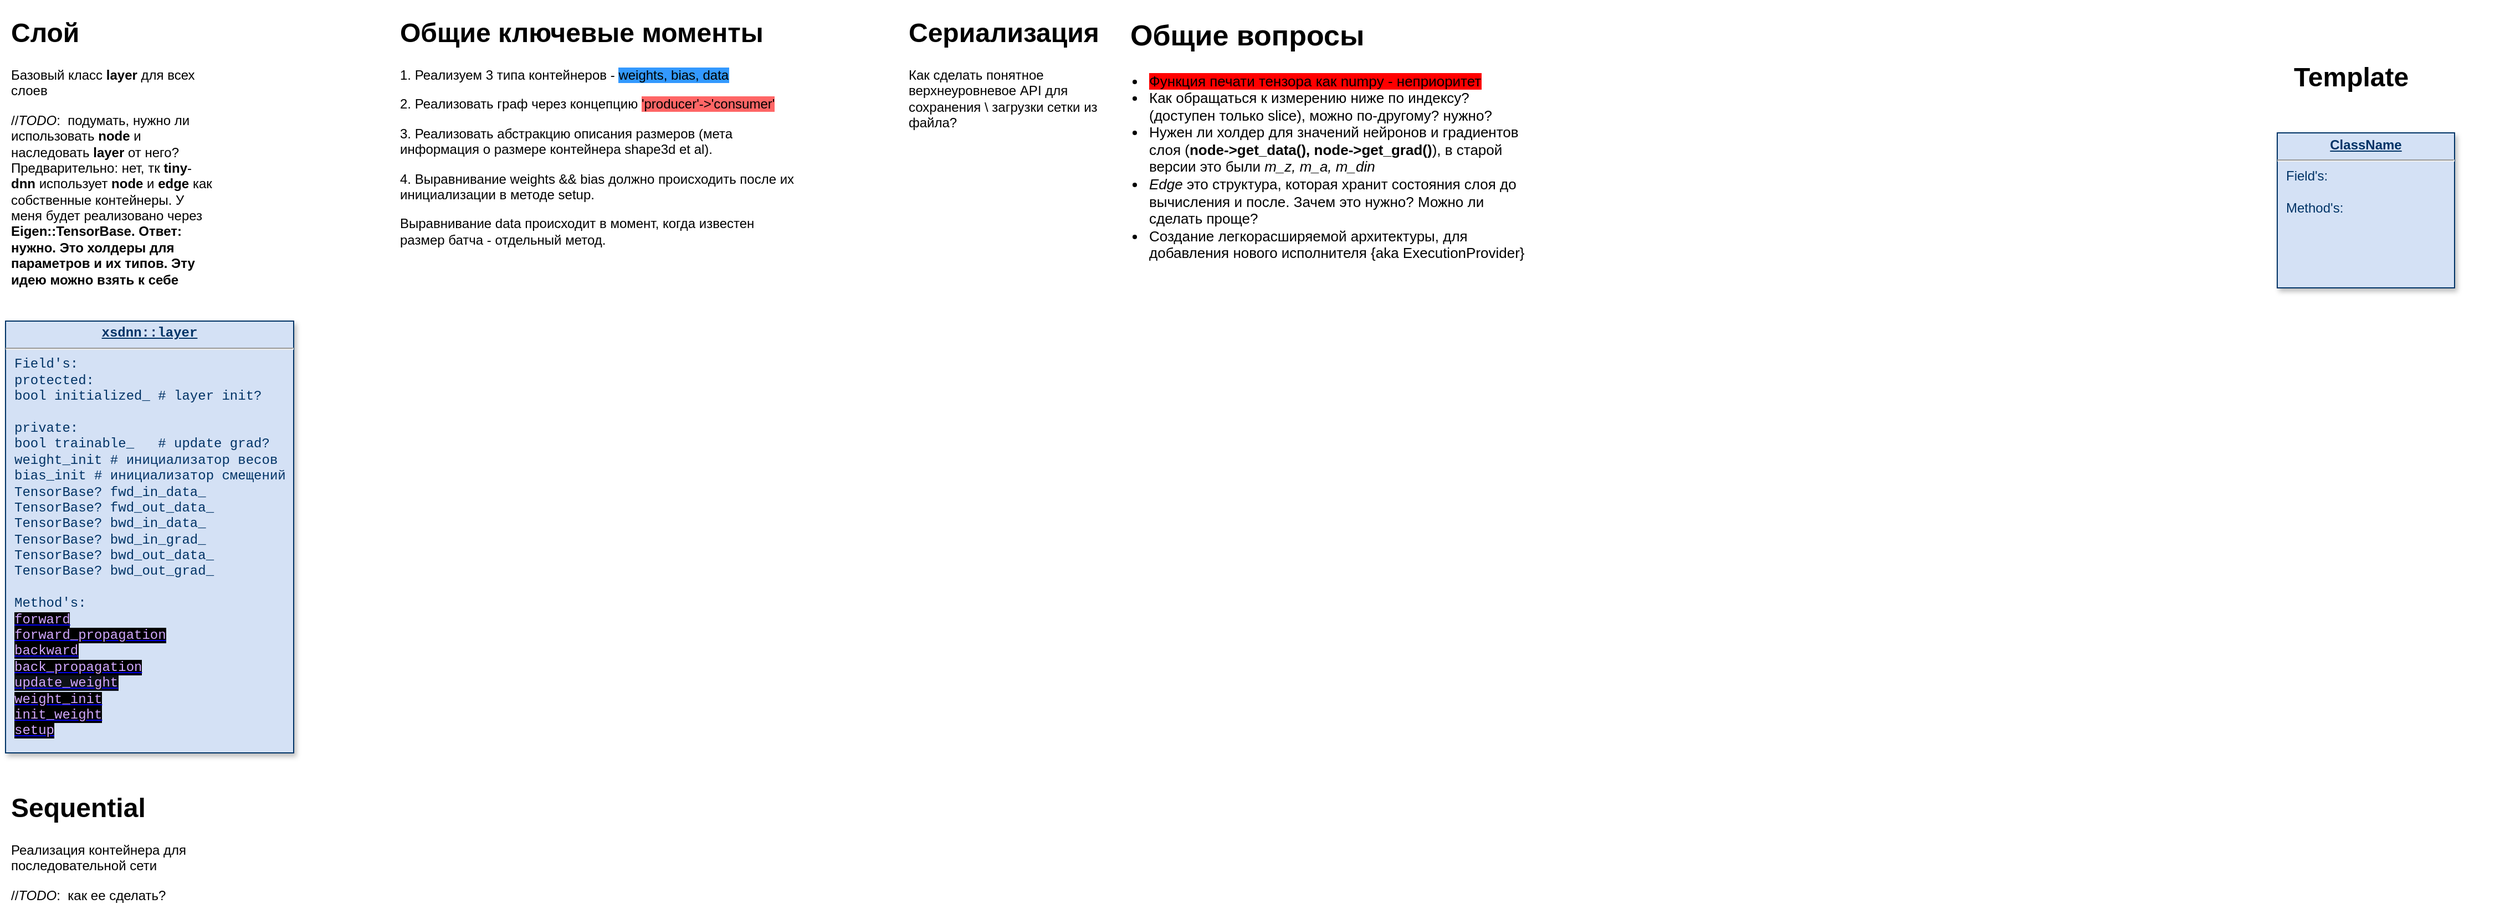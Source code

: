 <mxfile version="20.7.4" type="github" pages="9">
  <diagram name="xsdnn::main" id="efa7a0a1-bf9b-a30e-e6df-94a7791c09e9">
    <mxGraphModel dx="1312" dy="804" grid="1" gridSize="10" guides="1" tooltips="1" connect="1" arrows="1" fold="1" page="1" pageScale="1" pageWidth="2339" pageHeight="3300" background="none" math="0" shadow="0">
      <root>
        <mxCell id="0" />
        <mxCell id="1" parent="0" />
        <mxCell id="3jrJSmBCQ7t12A0o4Kmw-114" value="&lt;p style=&quot;margin: 0px; margin-top: 4px; text-align: center; text-decoration: underline;&quot;&gt;&lt;strong&gt;ClassName&lt;/strong&gt;&lt;/p&gt;&lt;hr&gt;&lt;p style=&quot;margin: 0px; margin-left: 8px;&quot;&gt;Field&#39;s:&lt;/p&gt;&lt;p style=&quot;margin: 0px; margin-left: 8px;&quot;&gt;&lt;br&gt;&lt;/p&gt;&lt;p style=&quot;margin: 0px; margin-left: 8px;&quot;&gt;Method&#39;s:&lt;/p&gt;" style="verticalAlign=top;align=left;overflow=fill;fontSize=12;fontFamily=Helvetica;html=1;strokeColor=#003366;shadow=1;fillColor=#D4E1F5;fontColor=#003366" parent="1" vertex="1">
          <mxGeometry x="2090" y="120" width="160" height="140" as="geometry" />
        </mxCell>
        <mxCell id="3jrJSmBCQ7t12A0o4Kmw-115" value="&lt;h1&gt;Слой&lt;/h1&gt;&lt;p&gt;Базовый класс &lt;b&gt;layer &lt;/b&gt;для всех слоев&lt;/p&gt;&lt;p&gt;&lt;span style=&quot;text-align: center;&quot;&gt;//&lt;i&gt;TODO&lt;/i&gt;:&amp;nbsp; подумать, нужно ли использовать &lt;b&gt;node&lt;/b&gt; и наследовать &lt;b&gt;layer&lt;/b&gt; от него? Предварительно: нет, тк &lt;b&gt;tiny&lt;/b&gt;-&lt;b&gt;dnn&lt;/b&gt; использует &lt;b&gt;node&lt;/b&gt; и &lt;b&gt;edge&lt;/b&gt; как собственные контейнеры. У меня будет реализовано через &lt;b&gt;Eigen::TensorBase. Ответ: нужно. Это холдеры для параметров и их типов. Эту идею можно взять к себе&lt;/b&gt;&lt;/span&gt;&lt;br&gt;&lt;/p&gt;&lt;p&gt;&lt;br&gt;&lt;/p&gt;" style="text;html=1;strokeColor=none;fillColor=none;spacing=5;spacingTop=-20;whiteSpace=wrap;overflow=hidden;rounded=0;" parent="1" vertex="1">
          <mxGeometry x="40" y="10" width="190" height="250" as="geometry" />
        </mxCell>
        <mxCell id="3jrJSmBCQ7t12A0o4Kmw-116" value="&lt;h1&gt;Template&lt;/h1&gt;" style="text;html=1;strokeColor=none;fillColor=none;spacing=5;spacingTop=-20;whiteSpace=wrap;overflow=hidden;rounded=0;" parent="1" vertex="1">
          <mxGeometry x="2100" y="50" width="190" height="50" as="geometry" />
        </mxCell>
        <mxCell id="3jrJSmBCQ7t12A0o4Kmw-117" value="&lt;p style=&quot;margin: 0px; margin-top: 4px; text-align: center; text-decoration: underline;&quot;&gt;&lt;b&gt;xsdnn::layer&lt;/b&gt;&lt;/p&gt;&lt;hr&gt;&lt;p style=&quot;margin: 0px; margin-left: 8px;&quot;&gt;Field&#39;s:&lt;/p&gt;&lt;p style=&quot;margin: 0px; margin-left: 8px;&quot;&gt;protected:&lt;/p&gt;&lt;p style=&quot;margin: 0px; margin-left: 8px;&quot;&gt;bool initialized_ # layer init?&lt;/p&gt;&lt;p style=&quot;margin: 0px; margin-left: 8px;&quot;&gt;&lt;br&gt;&lt;/p&gt;&lt;p style=&quot;margin: 0px; margin-left: 8px;&quot;&gt;private:&lt;/p&gt;&lt;p style=&quot;margin: 0px 0px 0px 8px;&quot;&gt;bool trainable_&amp;nbsp; &amp;nbsp;# update grad?&lt;/p&gt;&lt;p style=&quot;margin: 0px 0px 0px 8px;&quot;&gt;weight_init # инициализатор весов&lt;/p&gt;&lt;p style=&quot;margin: 0px 0px 0px 8px;&quot;&gt;bias_init # инициализатор смещений&lt;/p&gt;&lt;p style=&quot;margin: 0px; margin-left: 8px;&quot;&gt;TensorBase? fwd_in_data_&lt;/p&gt;&lt;p style=&quot;margin: 0px; margin-left: 8px;&quot;&gt;TensorBase? fwd_out_data_&lt;br&gt;&lt;/p&gt;&lt;p style=&quot;margin: 0px; margin-left: 8px;&quot;&gt;TensorBase? bwd_in_data_&lt;br&gt;&lt;/p&gt;&lt;p style=&quot;margin: 0px; margin-left: 8px;&quot;&gt;TensorBase? bwd_in_grad_&lt;br&gt;&lt;/p&gt;&lt;p style=&quot;margin: 0px; margin-left: 8px;&quot;&gt;TensorBase? bwd_out_data_&lt;br&gt;&lt;/p&gt;&lt;p style=&quot;margin: 0px; margin-left: 8px;&quot;&gt;TensorBase? bwd_out_grad_&lt;br&gt;&lt;/p&gt;&lt;p style=&quot;margin: 0px; margin-left: 8px;&quot;&gt;&lt;br&gt;&lt;/p&gt;&lt;p style=&quot;margin: 0px; margin-left: 8px;&quot;&gt;Method&#39;s:&lt;/p&gt;&lt;p style=&quot;margin: 0px; margin-left: 8px;&quot;&gt;&lt;a href=&quot;data:page/id,acLyr5f8MV2qwVlqdKkI&quot;&gt;&lt;font face=&quot;ui-monospace, SFMono-Regular, SF Mono, Menlo, Consolas, Liberation Mono, monospace&quot; color=&quot;#d2a8ff&quot; style=&quot;background-color: rgb(0, 0, 0);&quot;&gt;forward&lt;/font&gt;&lt;/a&gt;&lt;/p&gt;&lt;p style=&quot;margin: 0px; margin-left: 8px;&quot;&gt;&lt;a href=&quot;data:page/id,P51iXEZZl-BP7aw9WZGj&quot;&gt;&lt;font face=&quot;ui-monospace, SFMono-Regular, SF Mono, Menlo, Consolas, Liberation Mono, monospace&quot; color=&quot;#d2a8ff&quot; style=&quot;background-color: rgb(0, 0, 0);&quot;&gt;forward_propagation&lt;/font&gt;&lt;/a&gt;&lt;/p&gt;&lt;p style=&quot;margin: 0px; margin-left: 8px;&quot;&gt;&lt;a href=&quot;data:page/id,9vZ8QekkStvvB2-BGn0U&quot;&gt;&lt;font face=&quot;ui-monospace, SFMono-Regular, SF Mono, Menlo, Consolas, Liberation Mono, monospace&quot; color=&quot;#d2a8ff&quot; style=&quot;background-color: rgb(0, 0, 0);&quot;&gt;backward&lt;/font&gt;&lt;/a&gt;&lt;/p&gt;&lt;p style=&quot;margin: 0px; margin-left: 8px;&quot;&gt;&lt;a href=&quot;data:page/id,YzGOiIOgP3fO_uxTNOQc&quot;&gt;&lt;font face=&quot;ui-monospace, SFMono-Regular, SF Mono, Menlo, Consolas, Liberation Mono, monospace&quot; color=&quot;#d2a8ff&quot; style=&quot;background-color: rgb(0, 0, 0);&quot;&gt;back_propagation&lt;/font&gt;&lt;/a&gt;&lt;/p&gt;&lt;p style=&quot;margin: 0px; margin-left: 8px;&quot;&gt;&lt;span style=&quot;font-family: ui-monospace, SFMono-Regular, &amp;quot;SF Mono&amp;quot;, Menlo, Consolas, &amp;quot;Liberation Mono&amp;quot;, monospace; background-color: rgb(13, 17, 23);&quot;&gt;&lt;a style=&quot;&quot; href=&quot;data:page/id,1ntwXYWYcS74xLM6uAJB&quot;&gt;&lt;font color=&quot;#d2a8ff&quot;&gt;update_weight&lt;/font&gt;&lt;/a&gt;&lt;/span&gt;&lt;br&gt;&lt;/p&gt;&lt;p style=&quot;margin: 0px; margin-left: 8px;&quot;&gt;&lt;a style=&quot;background-color: rgb(0, 0, 0);&quot; href=&quot;data:page/id,imFPhnd7Cz6RNdqDAHEO&quot;&gt;&lt;font face=&quot;ui-monospace, SFMono-Regular, SF Mono, Menlo, Consolas, Liberation Mono, monospace&quot; color=&quot;#d2a8ff&quot;&gt;weight_init&lt;/font&gt;&lt;/a&gt;&lt;/p&gt;&lt;p style=&quot;margin: 0px; margin-left: 8px;&quot;&gt;&lt;a style=&quot;background-color: rgb(0, 0, 0);&quot; href=&quot;data:page/id,p6dzrHT5QFA6u9v4Chr_&quot;&gt;&lt;font color=&quot;#d2a8ff&quot;&gt;init_weight&lt;/font&gt;&lt;/a&gt;&lt;/p&gt;&lt;p style=&quot;margin: 0px; margin-left: 8px;&quot;&gt;&lt;a style=&quot;background-color: rgb(0, 0, 0);&quot; href=&quot;data:page/id,uzz6QVAgYd6YLyIYvyyA&quot;&gt;&lt;font color=&quot;#d2a8ff&quot;&gt;setup&lt;/font&gt;&lt;/a&gt;&lt;/p&gt;" style="verticalAlign=top;align=left;overflow=fill;fontSize=12;fontFamily=ui-monospace, SFMono-Regular, &quot;SF Mono&quot;, Menlo, Consolas, &quot;Liberation Mono&quot;, monospace;html=1;strokeColor=#003366;shadow=1;fillColor=#D4E1F5;fontColor=#003366" parent="1" vertex="1">
          <mxGeometry x="40" y="290" width="260" height="390" as="geometry" />
        </mxCell>
        <mxCell id="_2fx6bxfBk6hNO2VCk2_-2" value="&lt;h1&gt;Сериализация&lt;/h1&gt;&lt;p&gt;Как сделать понятное верхнеуровневое API для сохранения \ загрузки сетки из файла?&amp;nbsp;&lt;/p&gt;" style="text;html=1;strokeColor=none;fillColor=none;spacing=5;spacingTop=-20;whiteSpace=wrap;overflow=hidden;rounded=0;" parent="1" vertex="1">
          <mxGeometry x="850" y="10" width="190" height="120" as="geometry" />
        </mxCell>
        <mxCell id="FIbBD87SsG-cr0epnL6o-1" value="&lt;h1&gt;Общие вопросы&lt;/h1&gt;&lt;p&gt;&lt;br&gt;&lt;/p&gt;" style="text;html=1;strokeColor=none;fillColor=none;spacing=5;spacingTop=-20;whiteSpace=wrap;overflow=hidden;rounded=0;fontSize=13;" parent="1" vertex="1">
          <mxGeometry x="1050" y="10" width="270" height="120" as="geometry" />
        </mxCell>
        <mxCell id="FIbBD87SsG-cr0epnL6o-2" value="&lt;ul&gt;&lt;li&gt;&lt;span style=&quot;background-color: rgb(255, 0, 0);&quot;&gt;Функция печати тензора как numpy - неприоритет&lt;/span&gt;&lt;/li&gt;&lt;li&gt;Как обращаться к измерению ниже по индексу? (доступен только slice), можно по-другому? нужно?&amp;nbsp;&lt;/li&gt;&lt;li&gt;Нужен ли холдер для значений нейронов и градиентов слоя (&lt;b&gt;node-&amp;gt;get_data(), node-&amp;gt;get_grad()&lt;/b&gt;), в старой версии это были &lt;i&gt;m_z, m_a, m_din&lt;/i&gt;&lt;/li&gt;&lt;li&gt;&lt;i&gt;Edge &lt;/i&gt;это структура, которая хранит состояния слоя до вычисления и после. Зачем это нужно? Можно ли сделать проще?&lt;/li&gt;&lt;li&gt;Создание легкорасширяемой архитектуры, для добавления нового исполнителя {aka ExecutionProvider}&lt;/li&gt;&lt;/ul&gt;" style="text;strokeColor=none;fillColor=none;html=1;whiteSpace=wrap;verticalAlign=middle;overflow=hidden;fontSize=13;" parent="1" vertex="1">
          <mxGeometry x="1030" y="50" width="390" height="190" as="geometry" />
        </mxCell>
        <mxCell id="jkYTFeYgwC2KfP83L8r2-1" value="&lt;h1&gt;Sequential&lt;/h1&gt;&lt;p&gt;Реализация контейнера для&amp;nbsp; последовательной сети&lt;/p&gt;&lt;p&gt;&lt;span style=&quot;text-align: center;&quot;&gt;//&lt;i&gt;TODO&lt;/i&gt;:&amp;nbsp; как ее сделать?&lt;/span&gt;&lt;br&gt;&lt;/p&gt;&lt;p&gt;&lt;br&gt;&lt;/p&gt;" style="text;html=1;strokeColor=none;fillColor=none;spacing=5;spacingTop=-20;whiteSpace=wrap;overflow=hidden;rounded=0;" parent="1" vertex="1">
          <mxGeometry x="40" y="710" width="190" height="110" as="geometry" />
        </mxCell>
        <mxCell id="vlH5JGkJwxlnS23OrFSM-1" value="&lt;h1&gt;Общие ключевые моменты&lt;/h1&gt;&lt;p&gt;1. Реализуем 3 типа контейнеров - &lt;span style=&quot;background-color: rgb(51, 153, 255);&quot;&gt;weights, bias, data&lt;/span&gt;&lt;/p&gt;&lt;p&gt;2. Реализовать граф через концепцию &lt;span style=&quot;background-color: rgb(255, 102, 102);&quot;&gt;&#39;producer&#39;-&amp;gt;&#39;consumer&#39;&lt;/span&gt;&lt;/p&gt;&lt;p&gt;3. Реализовать абстракцию описания размеров (мета информация о размере контейнера shape3d et al).&amp;nbsp;&lt;/p&gt;&lt;p&gt;4. Выравнивание weights &amp;amp;&amp;amp; bias должно происходить после их инициализации в методе setup.&lt;/p&gt;&lt;p&gt;Выравнивание data происходит в момент, когда известен размер батча - отдельный метод.&lt;/p&gt;&lt;p&gt;&lt;br&gt;&lt;/p&gt;" style="text;html=1;strokeColor=none;fillColor=none;spacing=5;spacingTop=-20;whiteSpace=wrap;overflow=hidden;rounded=0;" vertex="1" parent="1">
          <mxGeometry x="391" y="10" width="370" height="410" as="geometry" />
        </mxCell>
      </root>
    </mxGraphModel>
  </diagram>
  <diagram id="acLyr5f8MV2qwVlqdKkI" name="layer::forward">
    <mxGraphModel dx="1312" dy="804" grid="1" gridSize="10" guides="1" tooltips="1" connect="1" arrows="1" fold="1" page="1" pageScale="1" pageWidth="583" pageHeight="827" math="0" shadow="0">
      <root>
        <mxCell id="0" />
        <mxCell id="1" parent="0" />
        <mxCell id="Bmp8aAYqUwf2WiW74yyu-1" value="&lt;font style=&quot;font-size: 17px;&quot;&gt;В tiny-dnn метод &lt;b&gt;forward&lt;/b&gt;() используются для создания контейнера, в который кладутся данные из кучи вычислительного графика -&amp;gt; они преобразуются в интерфейс слоя... Зачем это нужно? Хз&lt;/font&gt;" style="text;html=1;strokeColor=none;fillColor=none;align=left;verticalAlign=middle;whiteSpace=wrap;rounded=0;" parent="1" vertex="1">
          <mxGeometry x="3" width="580" height="90" as="geometry" />
        </mxCell>
        <mxCell id="Bmp8aAYqUwf2WiW74yyu-2" value="С большой доли вероятности данный метод мне не нужен, т.к &lt;b&gt;Eigen&lt;/b&gt; сам беспокоится об различных контейнерах.&lt;br&gt;&lt;br&gt;//&lt;b&gt;TODO&lt;/b&gt;: подумать про то, как организовать работу с несколькими измерениями TensorBase объектов. Предполагаемое решение - в методе forward() преобразовать данные к 4 мерному тензору. forward_propagation &amp;amp;&amp;amp; back_propagation будут работать только с 4 мерными тензорами, уменьшая размерность до нужного масштаба. Тогда появляется вопрос, как инициализировать слой?&amp;nbsp;&lt;br&gt;//&lt;b&gt;TODO&lt;/b&gt;: разработать логику аллоцирования памяти и преобразования входных данных в 4 мерный тензор и обратно.&lt;br&gt;//&lt;b&gt;THINK&lt;/b&gt;: можно ли в этом методе делать выравнивание? и подавать эти данные дальше для вычислений?&amp;nbsp;&lt;br&gt;&lt;span style=&quot;white-space: pre;&quot;&gt; &lt;/span&gt;Если данные выравнивать, они уже где то должны храниться до выравнивания. Где? Мб Edge-Node структуры?" style="text;html=1;strokeColor=none;fillColor=none;align=left;verticalAlign=middle;whiteSpace=wrap;rounded=0;fontSize=17;" parent="1" vertex="1">
          <mxGeometry x="2" y="100" width="580" height="340" as="geometry" />
        </mxCell>
        <mxCell id="uD0cILj6ARvdNZH_asx5-5" value="" style="endArrow=none;html=1;edgeStyle=orthogonalEdgeStyle;rounded=0;" parent="1" edge="1">
          <mxGeometry relative="1" as="geometry">
            <mxPoint x="280" y="610" as="sourcePoint" />
            <mxPoint x="280" y="730" as="targetPoint" />
          </mxGeometry>
        </mxCell>
        <mxCell id="uD0cILj6ARvdNZH_asx5-6" value="parent" style="edgeLabel;resizable=0;html=1;align=left;verticalAlign=bottom;fontSize=13;" parent="uD0cILj6ARvdNZH_asx5-5" connectable="0" vertex="1">
          <mxGeometry x="-1" relative="1" as="geometry">
            <mxPoint x="10" y="20" as="offset" />
          </mxGeometry>
        </mxCell>
        <mxCell id="uD0cILj6ARvdNZH_asx5-7" value="child" style="edgeLabel;resizable=0;html=1;align=right;verticalAlign=bottom;fontSize=14;" parent="uD0cILj6ARvdNZH_asx5-5" connectable="0" vertex="1">
          <mxGeometry x="1" relative="1" as="geometry">
            <mxPoint x="-10" as="offset" />
          </mxGeometry>
        </mxCell>
        <mxCell id="uD0cILj6ARvdNZH_asx5-9" value="&lt;p style=&quot;margin:0px;margin-top:4px;text-align:center;text-decoration:underline;&quot;&gt;&lt;b&gt;layer::forward&lt;/b&gt;&lt;/p&gt;&lt;p style=&quot;margin:0px;margin-left:8px;&quot;&gt;аллокация этих контейнеров происходит только один раз, при первом проходе сетки&lt;/p&gt;&lt;p style=&quot;margin:0px;margin-left:8px;&quot;&gt;&lt;span style=&quot;background-color: initial;&quot;&gt;fwd_in_data&amp;nbsp; &amp;nbsp;&lt;span style=&quot;&quot;&gt; &lt;/span&gt;= Tensor_4D().allocate()&amp;nbsp; &amp;nbsp;// создать необходимые измерения. см.&amp;nbsp;&lt;/span&gt;&lt;span style=&quot;background-color: rgb(43, 43, 43); color: rgb(169, 183, 198); font-family: &amp;quot;JetBrains Mono&amp;quot;, monospace;&quot;&gt;create_new_dim&lt;/span&gt;&lt;br&gt;&lt;/p&gt;&lt;p style=&quot;margin:0px;margin-left:8px;&quot;&gt;fwd_out_data&amp;nbsp; = Tensor_4D().allocate()&amp;nbsp; &amp;nbsp;// аналогично&lt;/p&gt;&lt;p style=&quot;margin:0px;margin-left:8px;&quot;&gt;alligned_fwd_in_data&amp;nbsp; &amp;nbsp;= AllignedTensor_4D(...)&amp;nbsp;&lt;/p&gt;&lt;p style=&quot;margin:0px;margin-left:8px;&quot;&gt;alligned_fwd_out_data = AllignedTensor_4D(...)&amp;nbsp;&lt;/p&gt;&lt;p style=&quot;margin:0px;margin-left:8px;&quot;&gt;&lt;br&gt;&lt;/p&gt;" style="verticalAlign=top;align=left;overflow=fill;fontSize=12;fontFamily=Helvetica;html=1;" parent="1" vertex="1">
          <mxGeometry y="470" width="580" height="100" as="geometry" />
        </mxCell>
      </root>
    </mxGraphModel>
  </diagram>
  <diagram id="P51iXEZZl-BP7aw9WZGj" name="layer::forward_propagation">
    <mxGraphModel dx="1312" dy="804" grid="1" gridSize="10" guides="1" tooltips="1" connect="1" arrows="1" fold="1" page="1" pageScale="1" pageWidth="583" pageHeight="827" math="0" shadow="0">
      <root>
        <mxCell id="0" />
        <mxCell id="1" parent="0" />
      </root>
    </mxGraphModel>
  </diagram>
  <diagram id="9vZ8QekkStvvB2-BGn0U" name="layer::backward">
    <mxGraphModel dx="1312" dy="804" grid="1" gridSize="10" guides="1" tooltips="1" connect="1" arrows="1" fold="1" page="1" pageScale="1" pageWidth="583" pageHeight="827" math="0" shadow="0">
      <root>
        <mxCell id="0" />
        <mxCell id="1" parent="0" />
      </root>
    </mxGraphModel>
  </diagram>
  <diagram id="YzGOiIOgP3fO_uxTNOQc" name="layer::back_propagation">
    <mxGraphModel dx="1312" dy="804" grid="1" gridSize="10" guides="1" tooltips="1" connect="1" arrows="1" fold="1" page="1" pageScale="1" pageWidth="583" pageHeight="827" math="0" shadow="0">
      <root>
        <mxCell id="0" />
        <mxCell id="1" parent="0" />
      </root>
    </mxGraphModel>
  </diagram>
  <diagram id="imFPhnd7Cz6RNdqDAHEO" name="layer::weight_init">
    <mxGraphModel dx="1312" dy="804" grid="1" gridSize="10" guides="1" tooltips="1" connect="1" arrows="1" fold="1" page="1" pageScale="1" pageWidth="583" pageHeight="827" math="0" shadow="0">
      <root>
        <mxCell id="0" />
        <mxCell id="1" parent="0" />
      </root>
    </mxGraphModel>
  </diagram>
  <diagram id="1ntwXYWYcS74xLM6uAJB" name="layer::update_weight">
    <mxGraphModel dx="1312" dy="804" grid="1" gridSize="10" guides="1" tooltips="1" connect="1" arrows="1" fold="1" page="1" pageScale="1" pageWidth="583" pageHeight="827" math="0" shadow="0">
      <root>
        <mxCell id="0" />
        <mxCell id="1" parent="0" />
      </root>
    </mxGraphModel>
  </diagram>
  <diagram id="p6dzrHT5QFA6u9v4Chr_" name="layer::init_weight">
    <mxGraphModel dx="1312" dy="804" grid="1" gridSize="10" guides="1" tooltips="1" connect="1" arrows="1" fold="1" page="1" pageScale="1" pageWidth="583" pageHeight="827" math="0" shadow="0">
      <root>
        <mxCell id="0" />
        <mxCell id="1" parent="0" />
      </root>
    </mxGraphModel>
  </diagram>
  <diagram id="uzz6QVAgYd6YLyIYvyyA" name="layer::setup">
    <mxGraphModel dx="1312" dy="804" grid="1" gridSize="10" guides="1" tooltips="1" connect="1" arrows="1" fold="1" page="1" pageScale="1" pageWidth="583" pageHeight="827" math="0" shadow="0">
      <root>
        <mxCell id="0" />
        <mxCell id="1" parent="0" />
        <mxCell id="TAu-FBMdEZbMYaXYSiBB-1" value="&lt;h1&gt;Ключевой метод для аллокации всех контейнеров&lt;/h1&gt;" style="text;html=1;align=center;verticalAlign=middle;resizable=0;points=[];autosize=1;strokeColor=none;fillColor=none;" vertex="1" parent="1">
          <mxGeometry x="270" y="30" width="630" height="70" as="geometry" />
        </mxCell>
      </root>
    </mxGraphModel>
  </diagram>
</mxfile>
